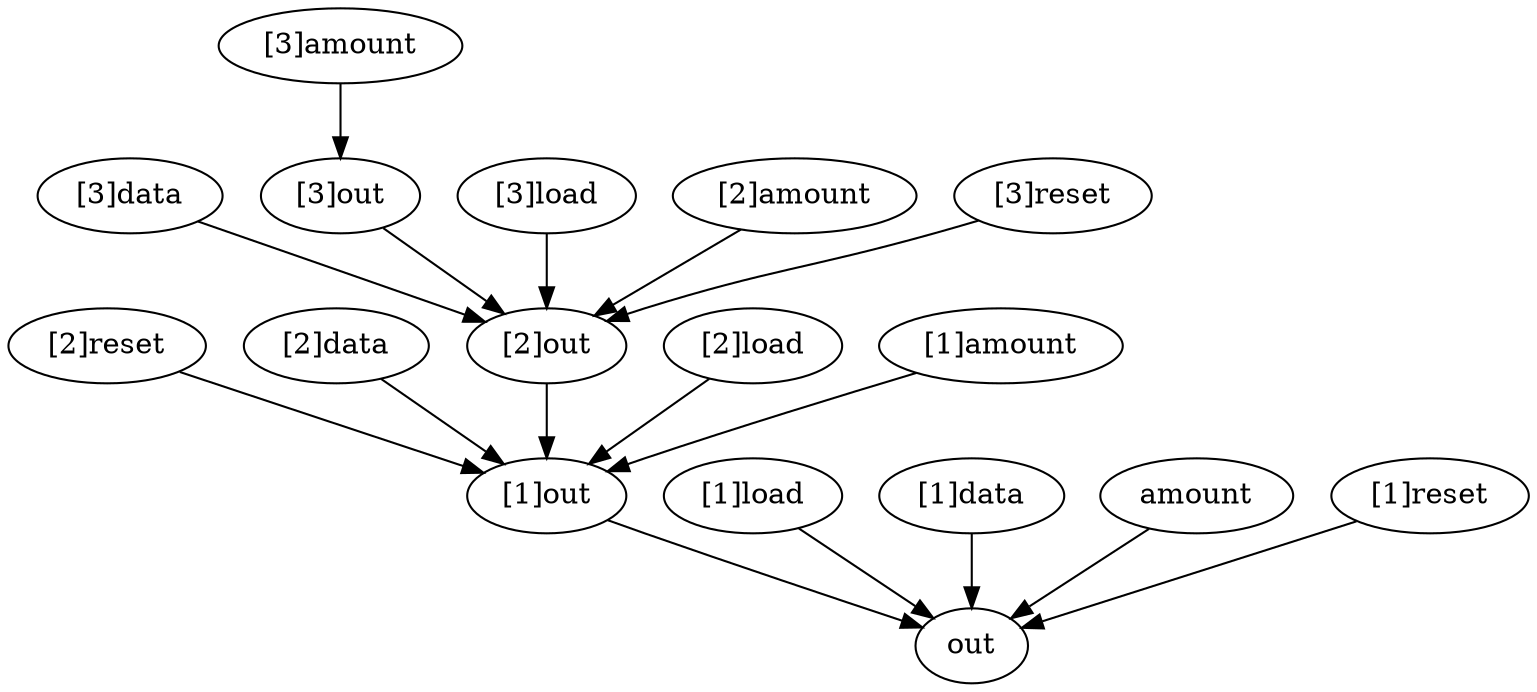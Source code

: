 strict digraph "" {
	"[2]reset"	[complexity=7,
		importance=4.9,
		rank=0.7];
	"[1]out"	[complexity=6,
		importance=1.2,
		rank=0.2];
	"[2]reset" -> "[1]out";
	out	[complexity=3,
		importance=0.6,
		rank=0.2];
	"[1]out" -> out;
	"[1]load"	[complexity=4,
		importance=1.9,
		rank=0.475];
	"[1]load" -> out;
	"[2]data"	[complexity=8,
		importance=1.3,
		rank=0.1625];
	"[2]data" -> "[1]out";
	"[3]data"	[complexity=11,
		importance=1.9,
		rank=0.172727272727];
	"[2]out"	[complexity=9,
		importance=1.8,
		rank=0.2];
	"[3]data" -> "[2]out";
	"[1]data"	[complexity=5,
		importance=0.7,
		rank=0.14];
	"[1]data" -> out;
	"[3]amount"	[complexity=14,
		importance=2.5,
		rank=0.178571428571];
	"[3]out"	[complexity=12,
		importance=2.4,
		rank=0.2];
	"[3]amount" -> "[3]out";
	"[3]load"	[complexity=10,
		importance=5.5,
		rank=0.55];
	"[3]load" -> "[2]out";
	amount	[complexity=5,
		importance=0.7,
		rank=0.14];
	amount -> out;
	"[2]out" -> "[1]out";
	"[2]load"	[complexity=7,
		importance=3.7,
		rank=0.528571428571];
	"[2]load" -> "[1]out";
	"[1]amount"	[complexity=8,
		importance=1.3,
		rank=0.1625];
	"[1]amount" -> "[1]out";
	"[2]amount"	[complexity=11,
		importance=1.9,
		rank=0.172727272727];
	"[2]amount" -> "[2]out";
	"[1]reset"	[complexity=4,
		importance=2.5,
		rank=0.625];
	"[1]reset" -> out;
	"[3]out" -> "[2]out";
	"[3]reset"	[complexity=10,
		importance=7.3,
		rank=0.73];
	"[3]reset" -> "[2]out";
}
